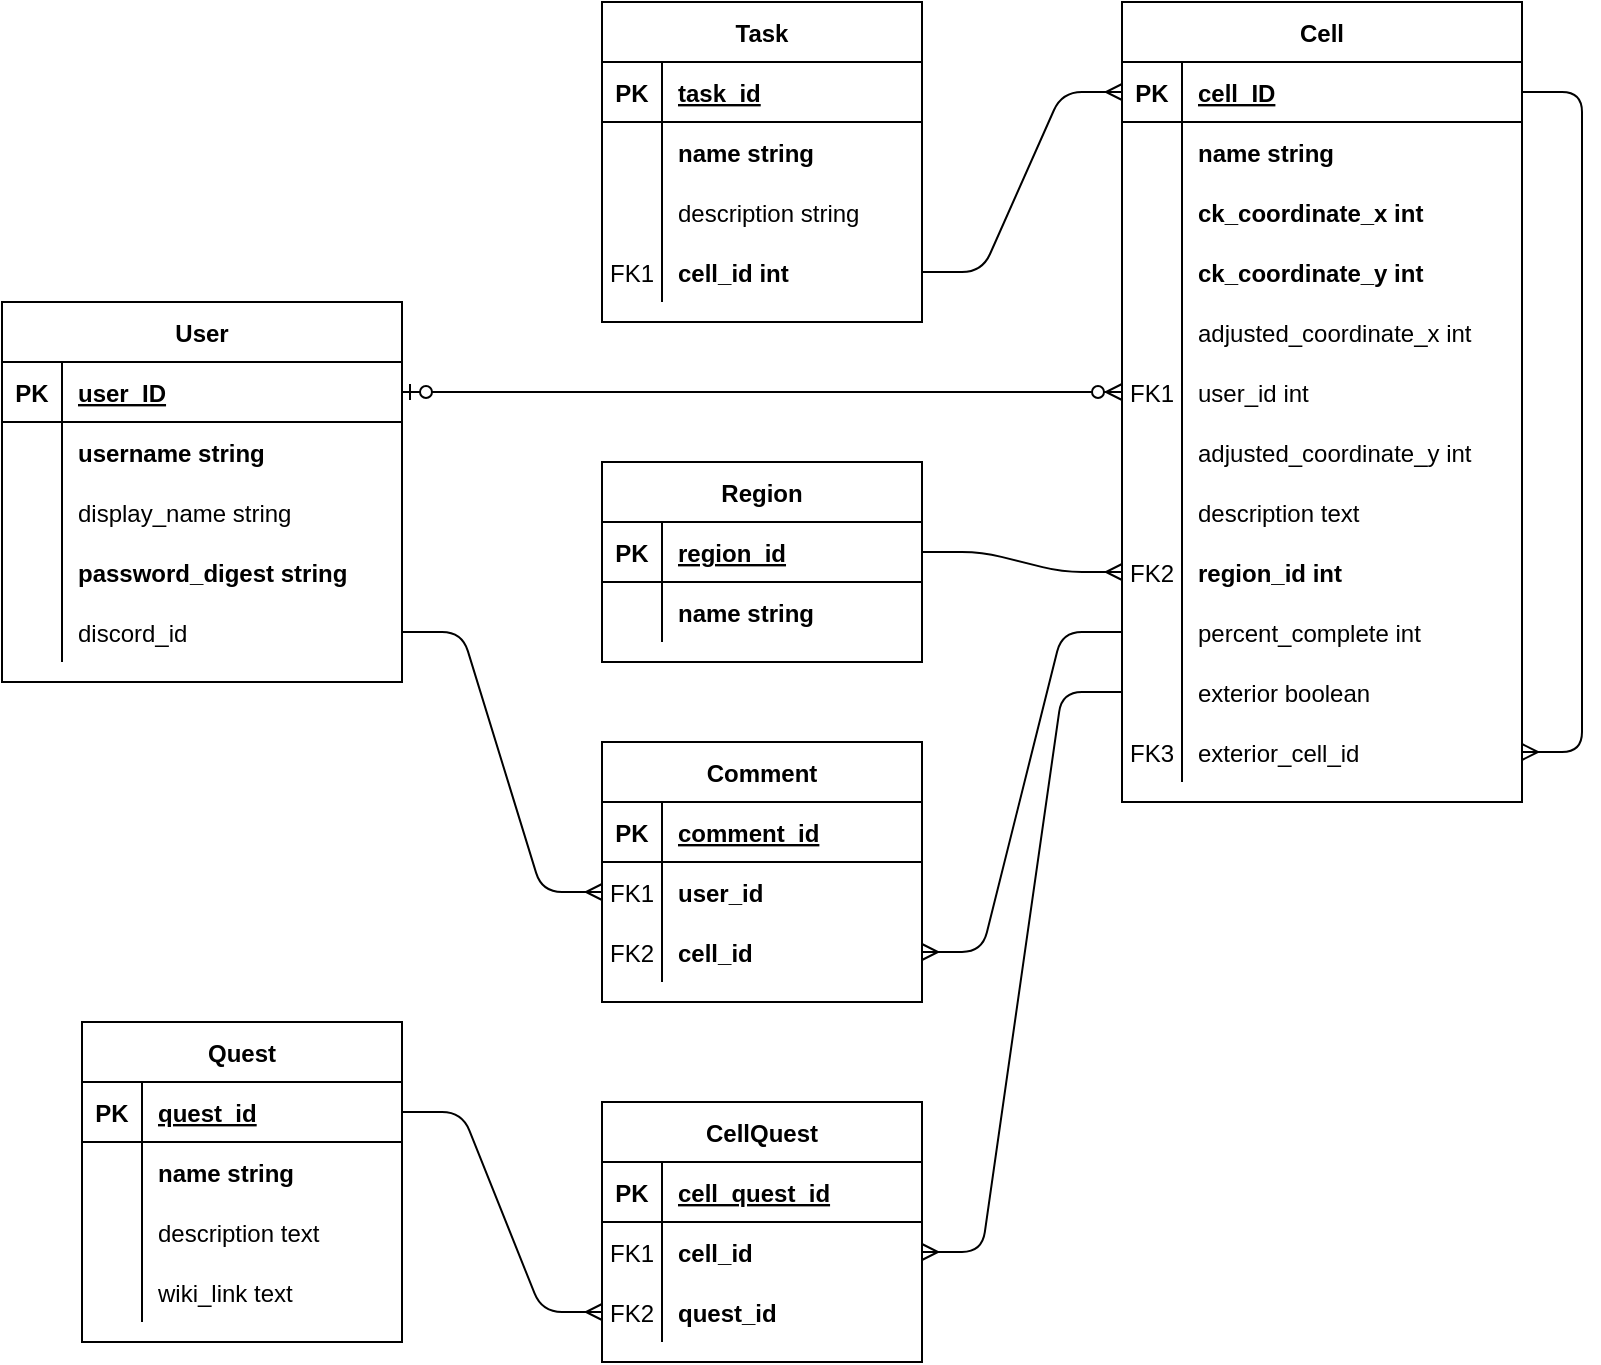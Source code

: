 <mxfile version="14.8.4" type="github">
  <diagram id="R2lEEEUBdFMjLlhIrx00" name="Page-1">
    <mxGraphModel dx="1220" dy="1154" grid="1" gridSize="10" guides="1" tooltips="1" connect="1" arrows="1" fold="1" page="1" pageScale="1" pageWidth="850" pageHeight="1100" math="0" shadow="0" extFonts="Permanent Marker^https://fonts.googleapis.com/css?family=Permanent+Marker">
      <root>
        <mxCell id="0" />
        <mxCell id="1" parent="0" />
        <mxCell id="C-vyLk0tnHw3VtMMgP7b-2" value="Cell" style="shape=table;startSize=30;container=1;collapsible=1;childLayout=tableLayout;fixedRows=1;rowLines=0;fontStyle=1;align=center;resizeLast=1;" parent="1" vertex="1">
          <mxGeometry x="600" y="40" width="200" height="400" as="geometry" />
        </mxCell>
        <mxCell id="C-vyLk0tnHw3VtMMgP7b-3" value="" style="shape=partialRectangle;collapsible=0;dropTarget=0;pointerEvents=0;fillColor=none;points=[[0,0.5],[1,0.5]];portConstraint=eastwest;top=0;left=0;right=0;bottom=1;" parent="C-vyLk0tnHw3VtMMgP7b-2" vertex="1">
          <mxGeometry y="30" width="200" height="30" as="geometry" />
        </mxCell>
        <mxCell id="C-vyLk0tnHw3VtMMgP7b-4" value="PK" style="shape=partialRectangle;overflow=hidden;connectable=0;fillColor=none;top=0;left=0;bottom=0;right=0;fontStyle=1;" parent="C-vyLk0tnHw3VtMMgP7b-3" vertex="1">
          <mxGeometry width="30" height="30" as="geometry" />
        </mxCell>
        <mxCell id="C-vyLk0tnHw3VtMMgP7b-5" value="cell_ID" style="shape=partialRectangle;overflow=hidden;connectable=0;fillColor=none;top=0;left=0;bottom=0;right=0;align=left;spacingLeft=6;fontStyle=5;" parent="C-vyLk0tnHw3VtMMgP7b-3" vertex="1">
          <mxGeometry x="30" width="170" height="30" as="geometry" />
        </mxCell>
        <mxCell id="C-vyLk0tnHw3VtMMgP7b-6" value="" style="shape=partialRectangle;collapsible=0;dropTarget=0;pointerEvents=0;fillColor=none;points=[[0,0.5],[1,0.5]];portConstraint=eastwest;top=0;left=0;right=0;bottom=0;" parent="C-vyLk0tnHw3VtMMgP7b-2" vertex="1">
          <mxGeometry y="60" width="200" height="30" as="geometry" />
        </mxCell>
        <mxCell id="C-vyLk0tnHw3VtMMgP7b-7" value="" style="shape=partialRectangle;overflow=hidden;connectable=0;fillColor=none;top=0;left=0;bottom=0;right=0;" parent="C-vyLk0tnHw3VtMMgP7b-6" vertex="1">
          <mxGeometry width="30" height="30" as="geometry" />
        </mxCell>
        <mxCell id="C-vyLk0tnHw3VtMMgP7b-8" value="name string" style="shape=partialRectangle;overflow=hidden;connectable=0;fillColor=none;top=0;left=0;bottom=0;right=0;align=left;spacingLeft=6;fontStyle=1" parent="C-vyLk0tnHw3VtMMgP7b-6" vertex="1">
          <mxGeometry x="30" width="170" height="30" as="geometry" />
        </mxCell>
        <mxCell id="C-vyLk0tnHw3VtMMgP7b-9" value="" style="shape=partialRectangle;collapsible=0;dropTarget=0;pointerEvents=0;fillColor=none;points=[[0,0.5],[1,0.5]];portConstraint=eastwest;top=0;left=0;right=0;bottom=0;" parent="C-vyLk0tnHw3VtMMgP7b-2" vertex="1">
          <mxGeometry y="90" width="200" height="30" as="geometry" />
        </mxCell>
        <mxCell id="C-vyLk0tnHw3VtMMgP7b-10" value="" style="shape=partialRectangle;overflow=hidden;connectable=0;fillColor=none;top=0;left=0;bottom=0;right=0;" parent="C-vyLk0tnHw3VtMMgP7b-9" vertex="1">
          <mxGeometry width="30" height="30" as="geometry" />
        </mxCell>
        <mxCell id="C-vyLk0tnHw3VtMMgP7b-11" value="ck_coordinate_x int" style="shape=partialRectangle;overflow=hidden;connectable=0;fillColor=none;top=0;left=0;bottom=0;right=0;align=left;spacingLeft=6;fontStyle=1" parent="C-vyLk0tnHw3VtMMgP7b-9" vertex="1">
          <mxGeometry x="30" width="170" height="30" as="geometry" />
        </mxCell>
        <mxCell id="QoNvVuhUvZlPuKZZEw_z-40" value="" style="shape=partialRectangle;collapsible=0;dropTarget=0;pointerEvents=0;fillColor=none;points=[[0,0.5],[1,0.5]];portConstraint=eastwest;top=0;left=0;right=0;bottom=0;" vertex="1" parent="C-vyLk0tnHw3VtMMgP7b-2">
          <mxGeometry y="120" width="200" height="30" as="geometry" />
        </mxCell>
        <mxCell id="QoNvVuhUvZlPuKZZEw_z-41" value="" style="shape=partialRectangle;overflow=hidden;connectable=0;fillColor=none;top=0;left=0;bottom=0;right=0;" vertex="1" parent="QoNvVuhUvZlPuKZZEw_z-40">
          <mxGeometry width="30" height="30" as="geometry" />
        </mxCell>
        <mxCell id="QoNvVuhUvZlPuKZZEw_z-42" value="ck_coordinate_y int" style="shape=partialRectangle;overflow=hidden;connectable=0;fillColor=none;top=0;left=0;bottom=0;right=0;align=left;spacingLeft=6;fontStyle=1" vertex="1" parent="QoNvVuhUvZlPuKZZEw_z-40">
          <mxGeometry x="30" width="170" height="30" as="geometry" />
        </mxCell>
        <mxCell id="QoNvVuhUvZlPuKZZEw_z-43" value="" style="shape=partialRectangle;collapsible=0;dropTarget=0;pointerEvents=0;fillColor=none;points=[[0,0.5],[1,0.5]];portConstraint=eastwest;top=0;left=0;right=0;bottom=0;" vertex="1" parent="C-vyLk0tnHw3VtMMgP7b-2">
          <mxGeometry y="150" width="200" height="30" as="geometry" />
        </mxCell>
        <mxCell id="QoNvVuhUvZlPuKZZEw_z-44" value="" style="shape=partialRectangle;overflow=hidden;connectable=0;fillColor=none;top=0;left=0;bottom=0;right=0;" vertex="1" parent="QoNvVuhUvZlPuKZZEw_z-43">
          <mxGeometry width="30" height="30" as="geometry" />
        </mxCell>
        <mxCell id="QoNvVuhUvZlPuKZZEw_z-45" value="adjusted_coordinate_x int" style="shape=partialRectangle;overflow=hidden;connectable=0;fillColor=none;top=0;left=0;bottom=0;right=0;align=left;spacingLeft=6;" vertex="1" parent="QoNvVuhUvZlPuKZZEw_z-43">
          <mxGeometry x="30" width="170" height="30" as="geometry" />
        </mxCell>
        <mxCell id="QoNvVuhUvZlPuKZZEw_z-52" value="" style="shape=partialRectangle;collapsible=0;dropTarget=0;pointerEvents=0;fillColor=none;points=[[0,0.5],[1,0.5]];portConstraint=eastwest;top=0;left=0;right=0;bottom=0;" vertex="1" parent="C-vyLk0tnHw3VtMMgP7b-2">
          <mxGeometry y="180" width="200" height="30" as="geometry" />
        </mxCell>
        <mxCell id="QoNvVuhUvZlPuKZZEw_z-53" value="FK1" style="shape=partialRectangle;overflow=hidden;connectable=0;fillColor=none;top=0;left=0;bottom=0;right=0;" vertex="1" parent="QoNvVuhUvZlPuKZZEw_z-52">
          <mxGeometry width="30" height="30" as="geometry" />
        </mxCell>
        <mxCell id="QoNvVuhUvZlPuKZZEw_z-54" value="user_id int" style="shape=partialRectangle;overflow=hidden;connectable=0;fillColor=none;top=0;left=0;bottom=0;right=0;align=left;spacingLeft=6;" vertex="1" parent="QoNvVuhUvZlPuKZZEw_z-52">
          <mxGeometry x="30" width="170" height="30" as="geometry" />
        </mxCell>
        <mxCell id="QoNvVuhUvZlPuKZZEw_z-46" value="" style="shape=partialRectangle;collapsible=0;dropTarget=0;pointerEvents=0;fillColor=none;points=[[0,0.5],[1,0.5]];portConstraint=eastwest;top=0;left=0;right=0;bottom=0;" vertex="1" parent="C-vyLk0tnHw3VtMMgP7b-2">
          <mxGeometry y="210" width="200" height="30" as="geometry" />
        </mxCell>
        <mxCell id="QoNvVuhUvZlPuKZZEw_z-47" value="" style="shape=partialRectangle;overflow=hidden;connectable=0;fillColor=none;top=0;left=0;bottom=0;right=0;" vertex="1" parent="QoNvVuhUvZlPuKZZEw_z-46">
          <mxGeometry width="30" height="30" as="geometry" />
        </mxCell>
        <mxCell id="QoNvVuhUvZlPuKZZEw_z-48" value="adjusted_coordinate_y int" style="shape=partialRectangle;overflow=hidden;connectable=0;fillColor=none;top=0;left=0;bottom=0;right=0;align=left;spacingLeft=6;" vertex="1" parent="QoNvVuhUvZlPuKZZEw_z-46">
          <mxGeometry x="30" width="170" height="30" as="geometry" />
        </mxCell>
        <mxCell id="QoNvVuhUvZlPuKZZEw_z-49" value="" style="shape=partialRectangle;collapsible=0;dropTarget=0;pointerEvents=0;fillColor=none;points=[[0,0.5],[1,0.5]];portConstraint=eastwest;top=0;left=0;right=0;bottom=0;" vertex="1" parent="C-vyLk0tnHw3VtMMgP7b-2">
          <mxGeometry y="240" width="200" height="30" as="geometry" />
        </mxCell>
        <mxCell id="QoNvVuhUvZlPuKZZEw_z-50" value="" style="shape=partialRectangle;overflow=hidden;connectable=0;fillColor=none;top=0;left=0;bottom=0;right=0;" vertex="1" parent="QoNvVuhUvZlPuKZZEw_z-49">
          <mxGeometry width="30" height="30" as="geometry" />
        </mxCell>
        <mxCell id="QoNvVuhUvZlPuKZZEw_z-51" value="description text" style="shape=partialRectangle;overflow=hidden;connectable=0;fillColor=none;top=0;left=0;bottom=0;right=0;align=left;spacingLeft=6;" vertex="1" parent="QoNvVuhUvZlPuKZZEw_z-49">
          <mxGeometry x="30" width="170" height="30" as="geometry" />
        </mxCell>
        <mxCell id="QoNvVuhUvZlPuKZZEw_z-55" value="" style="shape=partialRectangle;collapsible=0;dropTarget=0;pointerEvents=0;fillColor=none;points=[[0,0.5],[1,0.5]];portConstraint=eastwest;top=0;left=0;right=0;bottom=0;" vertex="1" parent="C-vyLk0tnHw3VtMMgP7b-2">
          <mxGeometry y="270" width="200" height="30" as="geometry" />
        </mxCell>
        <mxCell id="QoNvVuhUvZlPuKZZEw_z-56" value="FK2" style="shape=partialRectangle;overflow=hidden;connectable=0;fillColor=none;top=0;left=0;bottom=0;right=0;" vertex="1" parent="QoNvVuhUvZlPuKZZEw_z-55">
          <mxGeometry width="30" height="30" as="geometry" />
        </mxCell>
        <mxCell id="QoNvVuhUvZlPuKZZEw_z-57" value="region_id int" style="shape=partialRectangle;overflow=hidden;connectable=0;fillColor=none;top=0;left=0;bottom=0;right=0;align=left;spacingLeft=6;fontStyle=1" vertex="1" parent="QoNvVuhUvZlPuKZZEw_z-55">
          <mxGeometry x="30" width="170" height="30" as="geometry" />
        </mxCell>
        <mxCell id="QoNvVuhUvZlPuKZZEw_z-58" value="" style="shape=partialRectangle;collapsible=0;dropTarget=0;pointerEvents=0;fillColor=none;points=[[0,0.5],[1,0.5]];portConstraint=eastwest;top=0;left=0;right=0;bottom=0;" vertex="1" parent="C-vyLk0tnHw3VtMMgP7b-2">
          <mxGeometry y="300" width="200" height="30" as="geometry" />
        </mxCell>
        <mxCell id="QoNvVuhUvZlPuKZZEw_z-59" value="" style="shape=partialRectangle;overflow=hidden;connectable=0;fillColor=none;top=0;left=0;bottom=0;right=0;" vertex="1" parent="QoNvVuhUvZlPuKZZEw_z-58">
          <mxGeometry width="30" height="30" as="geometry" />
        </mxCell>
        <mxCell id="QoNvVuhUvZlPuKZZEw_z-60" value="percent_complete int" style="shape=partialRectangle;overflow=hidden;connectable=0;fillColor=none;top=0;left=0;bottom=0;right=0;align=left;spacingLeft=6;" vertex="1" parent="QoNvVuhUvZlPuKZZEw_z-58">
          <mxGeometry x="30" width="170" height="30" as="geometry" />
        </mxCell>
        <mxCell id="QoNvVuhUvZlPuKZZEw_z-61" value="" style="shape=partialRectangle;collapsible=0;dropTarget=0;pointerEvents=0;fillColor=none;points=[[0,0.5],[1,0.5]];portConstraint=eastwest;top=0;left=0;right=0;bottom=0;" vertex="1" parent="C-vyLk0tnHw3VtMMgP7b-2">
          <mxGeometry y="330" width="200" height="30" as="geometry" />
        </mxCell>
        <mxCell id="QoNvVuhUvZlPuKZZEw_z-62" value="" style="shape=partialRectangle;overflow=hidden;connectable=0;fillColor=none;top=0;left=0;bottom=0;right=0;" vertex="1" parent="QoNvVuhUvZlPuKZZEw_z-61">
          <mxGeometry width="30" height="30" as="geometry" />
        </mxCell>
        <mxCell id="QoNvVuhUvZlPuKZZEw_z-63" value="exterior boolean" style="shape=partialRectangle;overflow=hidden;connectable=0;fillColor=none;top=0;left=0;bottom=0;right=0;align=left;spacingLeft=6;fontStyle=0" vertex="1" parent="QoNvVuhUvZlPuKZZEw_z-61">
          <mxGeometry x="30" width="170" height="30" as="geometry" />
        </mxCell>
        <mxCell id="QoNvVuhUvZlPuKZZEw_z-64" value="" style="shape=partialRectangle;collapsible=0;dropTarget=0;pointerEvents=0;fillColor=none;points=[[0,0.5],[1,0.5]];portConstraint=eastwest;top=0;left=0;right=0;bottom=0;" vertex="1" parent="C-vyLk0tnHw3VtMMgP7b-2">
          <mxGeometry y="360" width="200" height="30" as="geometry" />
        </mxCell>
        <mxCell id="QoNvVuhUvZlPuKZZEw_z-65" value="FK3" style="shape=partialRectangle;overflow=hidden;connectable=0;fillColor=none;top=0;left=0;bottom=0;right=0;" vertex="1" parent="QoNvVuhUvZlPuKZZEw_z-64">
          <mxGeometry width="30" height="30" as="geometry" />
        </mxCell>
        <mxCell id="QoNvVuhUvZlPuKZZEw_z-66" value="exterior_cell_id" style="shape=partialRectangle;overflow=hidden;connectable=0;fillColor=none;top=0;left=0;bottom=0;right=0;align=left;spacingLeft=6;" vertex="1" parent="QoNvVuhUvZlPuKZZEw_z-64">
          <mxGeometry x="30" width="170" height="30" as="geometry" />
        </mxCell>
        <mxCell id="QoNvVuhUvZlPuKZZEw_z-105" value="" style="edgeStyle=entityRelationEdgeStyle;fontSize=12;html=1;endArrow=ERmany;" edge="1" parent="C-vyLk0tnHw3VtMMgP7b-2" source="C-vyLk0tnHw3VtMMgP7b-3" target="QoNvVuhUvZlPuKZZEw_z-64">
          <mxGeometry width="100" height="100" relative="1" as="geometry">
            <mxPoint x="110" y="570" as="sourcePoint" />
            <mxPoint x="260" y="490" as="targetPoint" />
          </mxGeometry>
        </mxCell>
        <mxCell id="C-vyLk0tnHw3VtMMgP7b-13" value="Quest" style="shape=table;startSize=30;container=1;collapsible=1;childLayout=tableLayout;fixedRows=1;rowLines=0;fontStyle=1;align=center;resizeLast=1;" parent="1" vertex="1">
          <mxGeometry x="80" y="550" width="160" height="160" as="geometry" />
        </mxCell>
        <mxCell id="C-vyLk0tnHw3VtMMgP7b-14" value="" style="shape=partialRectangle;collapsible=0;dropTarget=0;pointerEvents=0;fillColor=none;points=[[0,0.5],[1,0.5]];portConstraint=eastwest;top=0;left=0;right=0;bottom=1;" parent="C-vyLk0tnHw3VtMMgP7b-13" vertex="1">
          <mxGeometry y="30" width="160" height="30" as="geometry" />
        </mxCell>
        <mxCell id="C-vyLk0tnHw3VtMMgP7b-15" value="PK" style="shape=partialRectangle;overflow=hidden;connectable=0;fillColor=none;top=0;left=0;bottom=0;right=0;fontStyle=1;" parent="C-vyLk0tnHw3VtMMgP7b-14" vertex="1">
          <mxGeometry width="30" height="30" as="geometry" />
        </mxCell>
        <mxCell id="C-vyLk0tnHw3VtMMgP7b-16" value="quest_id" style="shape=partialRectangle;overflow=hidden;connectable=0;fillColor=none;top=0;left=0;bottom=0;right=0;align=left;spacingLeft=6;fontStyle=5;" parent="C-vyLk0tnHw3VtMMgP7b-14" vertex="1">
          <mxGeometry x="30" width="130" height="30" as="geometry" />
        </mxCell>
        <mxCell id="C-vyLk0tnHw3VtMMgP7b-17" value="" style="shape=partialRectangle;collapsible=0;dropTarget=0;pointerEvents=0;fillColor=none;points=[[0,0.5],[1,0.5]];portConstraint=eastwest;top=0;left=0;right=0;bottom=0;" parent="C-vyLk0tnHw3VtMMgP7b-13" vertex="1">
          <mxGeometry y="60" width="160" height="30" as="geometry" />
        </mxCell>
        <mxCell id="C-vyLk0tnHw3VtMMgP7b-18" value="" style="shape=partialRectangle;overflow=hidden;connectable=0;fillColor=none;top=0;left=0;bottom=0;right=0;" parent="C-vyLk0tnHw3VtMMgP7b-17" vertex="1">
          <mxGeometry width="30" height="30" as="geometry" />
        </mxCell>
        <mxCell id="C-vyLk0tnHw3VtMMgP7b-19" value="name string" style="shape=partialRectangle;overflow=hidden;connectable=0;fillColor=none;top=0;left=0;bottom=0;right=0;align=left;spacingLeft=6;fontStyle=1" parent="C-vyLk0tnHw3VtMMgP7b-17" vertex="1">
          <mxGeometry x="30" width="130" height="30" as="geometry" />
        </mxCell>
        <mxCell id="C-vyLk0tnHw3VtMMgP7b-20" value="" style="shape=partialRectangle;collapsible=0;dropTarget=0;pointerEvents=0;fillColor=none;points=[[0,0.5],[1,0.5]];portConstraint=eastwest;top=0;left=0;right=0;bottom=0;" parent="C-vyLk0tnHw3VtMMgP7b-13" vertex="1">
          <mxGeometry y="90" width="160" height="30" as="geometry" />
        </mxCell>
        <mxCell id="C-vyLk0tnHw3VtMMgP7b-21" value="" style="shape=partialRectangle;overflow=hidden;connectable=0;fillColor=none;top=0;left=0;bottom=0;right=0;" parent="C-vyLk0tnHw3VtMMgP7b-20" vertex="1">
          <mxGeometry width="30" height="30" as="geometry" />
        </mxCell>
        <mxCell id="C-vyLk0tnHw3VtMMgP7b-22" value="description text" style="shape=partialRectangle;overflow=hidden;connectable=0;fillColor=none;top=0;left=0;bottom=0;right=0;align=left;spacingLeft=6;" parent="C-vyLk0tnHw3VtMMgP7b-20" vertex="1">
          <mxGeometry x="30" width="130" height="30" as="geometry" />
        </mxCell>
        <mxCell id="QoNvVuhUvZlPuKZZEw_z-67" value="" style="shape=partialRectangle;collapsible=0;dropTarget=0;pointerEvents=0;fillColor=none;points=[[0,0.5],[1,0.5]];portConstraint=eastwest;top=0;left=0;right=0;bottom=0;" vertex="1" parent="C-vyLk0tnHw3VtMMgP7b-13">
          <mxGeometry y="120" width="160" height="30" as="geometry" />
        </mxCell>
        <mxCell id="QoNvVuhUvZlPuKZZEw_z-68" value="" style="shape=partialRectangle;overflow=hidden;connectable=0;fillColor=none;top=0;left=0;bottom=0;right=0;" vertex="1" parent="QoNvVuhUvZlPuKZZEw_z-67">
          <mxGeometry width="30" height="30" as="geometry" />
        </mxCell>
        <mxCell id="QoNvVuhUvZlPuKZZEw_z-69" value="wiki_link text" style="shape=partialRectangle;overflow=hidden;connectable=0;fillColor=none;top=0;left=0;bottom=0;right=0;align=left;spacingLeft=6;" vertex="1" parent="QoNvVuhUvZlPuKZZEw_z-67">
          <mxGeometry x="30" width="130" height="30" as="geometry" />
        </mxCell>
        <mxCell id="C-vyLk0tnHw3VtMMgP7b-23" value="User" style="shape=table;startSize=30;container=1;collapsible=1;childLayout=tableLayout;fixedRows=1;rowLines=0;fontStyle=1;align=center;resizeLast=1;" parent="1" vertex="1">
          <mxGeometry x="40" y="190" width="200" height="190" as="geometry" />
        </mxCell>
        <mxCell id="C-vyLk0tnHw3VtMMgP7b-24" value="" style="shape=partialRectangle;collapsible=0;dropTarget=0;pointerEvents=0;fillColor=none;points=[[0,0.5],[1,0.5]];portConstraint=eastwest;top=0;left=0;right=0;bottom=1;" parent="C-vyLk0tnHw3VtMMgP7b-23" vertex="1">
          <mxGeometry y="30" width="200" height="30" as="geometry" />
        </mxCell>
        <mxCell id="C-vyLk0tnHw3VtMMgP7b-25" value="PK" style="shape=partialRectangle;overflow=hidden;connectable=0;fillColor=none;top=0;left=0;bottom=0;right=0;fontStyle=1;" parent="C-vyLk0tnHw3VtMMgP7b-24" vertex="1">
          <mxGeometry width="30" height="30" as="geometry" />
        </mxCell>
        <mxCell id="C-vyLk0tnHw3VtMMgP7b-26" value="user_ID" style="shape=partialRectangle;overflow=hidden;connectable=0;fillColor=none;top=0;left=0;bottom=0;right=0;align=left;spacingLeft=6;fontStyle=5;" parent="C-vyLk0tnHw3VtMMgP7b-24" vertex="1">
          <mxGeometry x="30" width="170" height="30" as="geometry" />
        </mxCell>
        <mxCell id="C-vyLk0tnHw3VtMMgP7b-27" value="" style="shape=partialRectangle;collapsible=0;dropTarget=0;pointerEvents=0;fillColor=none;points=[[0,0.5],[1,0.5]];portConstraint=eastwest;top=0;left=0;right=0;bottom=0;" parent="C-vyLk0tnHw3VtMMgP7b-23" vertex="1">
          <mxGeometry y="60" width="200" height="30" as="geometry" />
        </mxCell>
        <mxCell id="C-vyLk0tnHw3VtMMgP7b-28" value="" style="shape=partialRectangle;overflow=hidden;connectable=0;fillColor=none;top=0;left=0;bottom=0;right=0;" parent="C-vyLk0tnHw3VtMMgP7b-27" vertex="1">
          <mxGeometry width="30" height="30" as="geometry" />
        </mxCell>
        <mxCell id="C-vyLk0tnHw3VtMMgP7b-29" value="username string" style="shape=partialRectangle;overflow=hidden;connectable=0;fillColor=none;top=0;left=0;bottom=0;right=0;align=left;spacingLeft=6;fontStyle=1" parent="C-vyLk0tnHw3VtMMgP7b-27" vertex="1">
          <mxGeometry x="30" width="170" height="30" as="geometry" />
        </mxCell>
        <mxCell id="QoNvVuhUvZlPuKZZEw_z-21" value="" style="shape=partialRectangle;collapsible=0;dropTarget=0;pointerEvents=0;fillColor=none;points=[[0,0.5],[1,0.5]];portConstraint=eastwest;top=0;left=0;right=0;bottom=0;" vertex="1" parent="C-vyLk0tnHw3VtMMgP7b-23">
          <mxGeometry y="90" width="200" height="30" as="geometry" />
        </mxCell>
        <mxCell id="QoNvVuhUvZlPuKZZEw_z-22" value="" style="shape=partialRectangle;overflow=hidden;connectable=0;fillColor=none;top=0;left=0;bottom=0;right=0;" vertex="1" parent="QoNvVuhUvZlPuKZZEw_z-21">
          <mxGeometry width="30" height="30" as="geometry" />
        </mxCell>
        <mxCell id="QoNvVuhUvZlPuKZZEw_z-23" value="display_name string" style="shape=partialRectangle;overflow=hidden;connectable=0;fillColor=none;top=0;left=0;bottom=0;right=0;align=left;spacingLeft=6;" vertex="1" parent="QoNvVuhUvZlPuKZZEw_z-21">
          <mxGeometry x="30" width="170" height="30" as="geometry" />
        </mxCell>
        <mxCell id="QoNvVuhUvZlPuKZZEw_z-24" value="" style="shape=partialRectangle;collapsible=0;dropTarget=0;pointerEvents=0;fillColor=none;points=[[0,0.5],[1,0.5]];portConstraint=eastwest;top=0;left=0;right=0;bottom=0;" vertex="1" parent="C-vyLk0tnHw3VtMMgP7b-23">
          <mxGeometry y="120" width="200" height="30" as="geometry" />
        </mxCell>
        <mxCell id="QoNvVuhUvZlPuKZZEw_z-25" value="" style="shape=partialRectangle;overflow=hidden;connectable=0;fillColor=none;top=0;left=0;bottom=0;right=0;" vertex="1" parent="QoNvVuhUvZlPuKZZEw_z-24">
          <mxGeometry width="30" height="30" as="geometry" />
        </mxCell>
        <mxCell id="QoNvVuhUvZlPuKZZEw_z-26" value="password_digest string" style="shape=partialRectangle;overflow=hidden;connectable=0;fillColor=none;top=0;left=0;bottom=0;right=0;align=left;spacingLeft=6;fontStyle=1" vertex="1" parent="QoNvVuhUvZlPuKZZEw_z-24">
          <mxGeometry x="30" width="170" height="30" as="geometry" />
        </mxCell>
        <mxCell id="QoNvVuhUvZlPuKZZEw_z-27" value="" style="shape=partialRectangle;collapsible=0;dropTarget=0;pointerEvents=0;fillColor=none;points=[[0,0.5],[1,0.5]];portConstraint=eastwest;top=0;left=0;right=0;bottom=0;" vertex="1" parent="C-vyLk0tnHw3VtMMgP7b-23">
          <mxGeometry y="150" width="200" height="30" as="geometry" />
        </mxCell>
        <mxCell id="QoNvVuhUvZlPuKZZEw_z-28" value="" style="shape=partialRectangle;overflow=hidden;connectable=0;fillColor=none;top=0;left=0;bottom=0;right=0;" vertex="1" parent="QoNvVuhUvZlPuKZZEw_z-27">
          <mxGeometry width="30" height="30" as="geometry" />
        </mxCell>
        <mxCell id="QoNvVuhUvZlPuKZZEw_z-29" value="discord_id" style="shape=partialRectangle;overflow=hidden;connectable=0;fillColor=none;top=0;left=0;bottom=0;right=0;align=left;spacingLeft=6;" vertex="1" parent="QoNvVuhUvZlPuKZZEw_z-27">
          <mxGeometry x="30" width="170" height="30" as="geometry" />
        </mxCell>
        <mxCell id="QoNvVuhUvZlPuKZZEw_z-1" value="Task" style="shape=table;startSize=30;container=1;collapsible=1;childLayout=tableLayout;fixedRows=1;rowLines=0;fontStyle=1;align=center;resizeLast=1;" vertex="1" parent="1">
          <mxGeometry x="340" y="40" width="160" height="160" as="geometry" />
        </mxCell>
        <mxCell id="QoNvVuhUvZlPuKZZEw_z-2" value="" style="shape=partialRectangle;collapsible=0;dropTarget=0;pointerEvents=0;fillColor=none;points=[[0,0.5],[1,0.5]];portConstraint=eastwest;top=0;left=0;right=0;bottom=1;" vertex="1" parent="QoNvVuhUvZlPuKZZEw_z-1">
          <mxGeometry y="30" width="160" height="30" as="geometry" />
        </mxCell>
        <mxCell id="QoNvVuhUvZlPuKZZEw_z-3" value="PK" style="shape=partialRectangle;overflow=hidden;connectable=0;fillColor=none;top=0;left=0;bottom=0;right=0;fontStyle=1;" vertex="1" parent="QoNvVuhUvZlPuKZZEw_z-2">
          <mxGeometry width="30" height="30" as="geometry" />
        </mxCell>
        <mxCell id="QoNvVuhUvZlPuKZZEw_z-4" value="task_id" style="shape=partialRectangle;overflow=hidden;connectable=0;fillColor=none;top=0;left=0;bottom=0;right=0;align=left;spacingLeft=6;fontStyle=5;" vertex="1" parent="QoNvVuhUvZlPuKZZEw_z-2">
          <mxGeometry x="30" width="130" height="30" as="geometry" />
        </mxCell>
        <mxCell id="QoNvVuhUvZlPuKZZEw_z-5" value="" style="shape=partialRectangle;collapsible=0;dropTarget=0;pointerEvents=0;fillColor=none;points=[[0,0.5],[1,0.5]];portConstraint=eastwest;top=0;left=0;right=0;bottom=0;" vertex="1" parent="QoNvVuhUvZlPuKZZEw_z-1">
          <mxGeometry y="60" width="160" height="30" as="geometry" />
        </mxCell>
        <mxCell id="QoNvVuhUvZlPuKZZEw_z-6" value="" style="shape=partialRectangle;overflow=hidden;connectable=0;fillColor=none;top=0;left=0;bottom=0;right=0;" vertex="1" parent="QoNvVuhUvZlPuKZZEw_z-5">
          <mxGeometry width="30" height="30" as="geometry" />
        </mxCell>
        <mxCell id="QoNvVuhUvZlPuKZZEw_z-7" value="name string" style="shape=partialRectangle;overflow=hidden;connectable=0;fillColor=none;top=0;left=0;bottom=0;right=0;align=left;spacingLeft=6;fontStyle=1" vertex="1" parent="QoNvVuhUvZlPuKZZEw_z-5">
          <mxGeometry x="30" width="130" height="30" as="geometry" />
        </mxCell>
        <mxCell id="QoNvVuhUvZlPuKZZEw_z-8" value="" style="shape=partialRectangle;collapsible=0;dropTarget=0;pointerEvents=0;fillColor=none;points=[[0,0.5],[1,0.5]];portConstraint=eastwest;top=0;left=0;right=0;bottom=0;" vertex="1" parent="QoNvVuhUvZlPuKZZEw_z-1">
          <mxGeometry y="90" width="160" height="30" as="geometry" />
        </mxCell>
        <mxCell id="QoNvVuhUvZlPuKZZEw_z-9" value="" style="shape=partialRectangle;overflow=hidden;connectable=0;fillColor=none;top=0;left=0;bottom=0;right=0;" vertex="1" parent="QoNvVuhUvZlPuKZZEw_z-8">
          <mxGeometry width="30" height="30" as="geometry" />
        </mxCell>
        <mxCell id="QoNvVuhUvZlPuKZZEw_z-10" value="description string" style="shape=partialRectangle;overflow=hidden;connectable=0;fillColor=none;top=0;left=0;bottom=0;right=0;align=left;spacingLeft=6;" vertex="1" parent="QoNvVuhUvZlPuKZZEw_z-8">
          <mxGeometry x="30" width="130" height="30" as="geometry" />
        </mxCell>
        <mxCell id="QoNvVuhUvZlPuKZZEw_z-70" value="" style="shape=partialRectangle;collapsible=0;dropTarget=0;pointerEvents=0;fillColor=none;points=[[0,0.5],[1,0.5]];portConstraint=eastwest;top=0;left=0;right=0;bottom=0;" vertex="1" parent="QoNvVuhUvZlPuKZZEw_z-1">
          <mxGeometry y="120" width="160" height="30" as="geometry" />
        </mxCell>
        <mxCell id="QoNvVuhUvZlPuKZZEw_z-71" value="FK1" style="shape=partialRectangle;overflow=hidden;connectable=0;fillColor=none;top=0;left=0;bottom=0;right=0;" vertex="1" parent="QoNvVuhUvZlPuKZZEw_z-70">
          <mxGeometry width="30" height="30" as="geometry" />
        </mxCell>
        <mxCell id="QoNvVuhUvZlPuKZZEw_z-72" value="cell_id int" style="shape=partialRectangle;overflow=hidden;connectable=0;fillColor=none;top=0;left=0;bottom=0;right=0;align=left;spacingLeft=6;fontStyle=1" vertex="1" parent="QoNvVuhUvZlPuKZZEw_z-70">
          <mxGeometry x="30" width="130" height="30" as="geometry" />
        </mxCell>
        <mxCell id="QoNvVuhUvZlPuKZZEw_z-11" value="Comment" style="shape=table;startSize=30;container=1;collapsible=1;childLayout=tableLayout;fixedRows=1;rowLines=0;fontStyle=1;align=center;resizeLast=1;" vertex="1" parent="1">
          <mxGeometry x="340" y="410" width="160" height="130" as="geometry" />
        </mxCell>
        <mxCell id="QoNvVuhUvZlPuKZZEw_z-12" value="" style="shape=partialRectangle;collapsible=0;dropTarget=0;pointerEvents=0;fillColor=none;points=[[0,0.5],[1,0.5]];portConstraint=eastwest;top=0;left=0;right=0;bottom=1;" vertex="1" parent="QoNvVuhUvZlPuKZZEw_z-11">
          <mxGeometry y="30" width="160" height="30" as="geometry" />
        </mxCell>
        <mxCell id="QoNvVuhUvZlPuKZZEw_z-13" value="PK" style="shape=partialRectangle;overflow=hidden;connectable=0;fillColor=none;top=0;left=0;bottom=0;right=0;fontStyle=1;" vertex="1" parent="QoNvVuhUvZlPuKZZEw_z-12">
          <mxGeometry width="30" height="30" as="geometry" />
        </mxCell>
        <mxCell id="QoNvVuhUvZlPuKZZEw_z-14" value="comment_id" style="shape=partialRectangle;overflow=hidden;connectable=0;fillColor=none;top=0;left=0;bottom=0;right=0;align=left;spacingLeft=6;fontStyle=5;" vertex="1" parent="QoNvVuhUvZlPuKZZEw_z-12">
          <mxGeometry x="30" width="130" height="30" as="geometry" />
        </mxCell>
        <mxCell id="QoNvVuhUvZlPuKZZEw_z-15" value="" style="shape=partialRectangle;collapsible=0;dropTarget=0;pointerEvents=0;fillColor=none;points=[[0,0.5],[1,0.5]];portConstraint=eastwest;top=0;left=0;right=0;bottom=0;" vertex="1" parent="QoNvVuhUvZlPuKZZEw_z-11">
          <mxGeometry y="60" width="160" height="30" as="geometry" />
        </mxCell>
        <mxCell id="QoNvVuhUvZlPuKZZEw_z-16" value="FK1" style="shape=partialRectangle;overflow=hidden;connectable=0;fillColor=none;top=0;left=0;bottom=0;right=0;" vertex="1" parent="QoNvVuhUvZlPuKZZEw_z-15">
          <mxGeometry width="30" height="30" as="geometry" />
        </mxCell>
        <mxCell id="QoNvVuhUvZlPuKZZEw_z-17" value="user_id" style="shape=partialRectangle;overflow=hidden;connectable=0;fillColor=none;top=0;left=0;bottom=0;right=0;align=left;spacingLeft=6;fontStyle=1" vertex="1" parent="QoNvVuhUvZlPuKZZEw_z-15">
          <mxGeometry x="30" width="130" height="30" as="geometry" />
        </mxCell>
        <mxCell id="QoNvVuhUvZlPuKZZEw_z-18" value="" style="shape=partialRectangle;collapsible=0;dropTarget=0;pointerEvents=0;fillColor=none;points=[[0,0.5],[1,0.5]];portConstraint=eastwest;top=0;left=0;right=0;bottom=0;" vertex="1" parent="QoNvVuhUvZlPuKZZEw_z-11">
          <mxGeometry y="90" width="160" height="30" as="geometry" />
        </mxCell>
        <mxCell id="QoNvVuhUvZlPuKZZEw_z-19" value="FK2" style="shape=partialRectangle;overflow=hidden;connectable=0;fillColor=none;top=0;left=0;bottom=0;right=0;" vertex="1" parent="QoNvVuhUvZlPuKZZEw_z-18">
          <mxGeometry width="30" height="30" as="geometry" />
        </mxCell>
        <mxCell id="QoNvVuhUvZlPuKZZEw_z-20" value="cell_id" style="shape=partialRectangle;overflow=hidden;connectable=0;fillColor=none;top=0;left=0;bottom=0;right=0;align=left;spacingLeft=6;fontStyle=1" vertex="1" parent="QoNvVuhUvZlPuKZZEw_z-18">
          <mxGeometry x="30" width="130" height="30" as="geometry" />
        </mxCell>
        <mxCell id="QoNvVuhUvZlPuKZZEw_z-30" value="Region" style="shape=table;startSize=30;container=1;collapsible=1;childLayout=tableLayout;fixedRows=1;rowLines=0;fontStyle=1;align=center;resizeLast=1;" vertex="1" parent="1">
          <mxGeometry x="340" y="270" width="160" height="100" as="geometry" />
        </mxCell>
        <mxCell id="QoNvVuhUvZlPuKZZEw_z-31" value="" style="shape=partialRectangle;collapsible=0;dropTarget=0;pointerEvents=0;fillColor=none;points=[[0,0.5],[1,0.5]];portConstraint=eastwest;top=0;left=0;right=0;bottom=1;" vertex="1" parent="QoNvVuhUvZlPuKZZEw_z-30">
          <mxGeometry y="30" width="160" height="30" as="geometry" />
        </mxCell>
        <mxCell id="QoNvVuhUvZlPuKZZEw_z-32" value="PK" style="shape=partialRectangle;overflow=hidden;connectable=0;fillColor=none;top=0;left=0;bottom=0;right=0;fontStyle=1;" vertex="1" parent="QoNvVuhUvZlPuKZZEw_z-31">
          <mxGeometry width="30" height="30" as="geometry" />
        </mxCell>
        <mxCell id="QoNvVuhUvZlPuKZZEw_z-33" value="region_id" style="shape=partialRectangle;overflow=hidden;connectable=0;fillColor=none;top=0;left=0;bottom=0;right=0;align=left;spacingLeft=6;fontStyle=5;" vertex="1" parent="QoNvVuhUvZlPuKZZEw_z-31">
          <mxGeometry x="30" width="130" height="30" as="geometry" />
        </mxCell>
        <mxCell id="QoNvVuhUvZlPuKZZEw_z-34" value="" style="shape=partialRectangle;collapsible=0;dropTarget=0;pointerEvents=0;fillColor=none;points=[[0,0.5],[1,0.5]];portConstraint=eastwest;top=0;left=0;right=0;bottom=0;" vertex="1" parent="QoNvVuhUvZlPuKZZEw_z-30">
          <mxGeometry y="60" width="160" height="30" as="geometry" />
        </mxCell>
        <mxCell id="QoNvVuhUvZlPuKZZEw_z-35" value="" style="shape=partialRectangle;overflow=hidden;connectable=0;fillColor=none;top=0;left=0;bottom=0;right=0;" vertex="1" parent="QoNvVuhUvZlPuKZZEw_z-34">
          <mxGeometry width="30" height="30" as="geometry" />
        </mxCell>
        <mxCell id="QoNvVuhUvZlPuKZZEw_z-36" value="name string" style="shape=partialRectangle;overflow=hidden;connectable=0;fillColor=none;top=0;left=0;bottom=0;right=0;align=left;spacingLeft=6;fontStyle=1" vertex="1" parent="QoNvVuhUvZlPuKZZEw_z-34">
          <mxGeometry x="30" width="130" height="30" as="geometry" />
        </mxCell>
        <mxCell id="QoNvVuhUvZlPuKZZEw_z-76" value="" style="edgeStyle=entityRelationEdgeStyle;fontSize=12;html=1;endArrow=ERzeroToMany;startArrow=ERzeroToOne;endFill=1;startFill=1;" edge="1" parent="1" source="C-vyLk0tnHw3VtMMgP7b-24" target="QoNvVuhUvZlPuKZZEw_z-52">
          <mxGeometry width="100" height="100" relative="1" as="geometry">
            <mxPoint x="405" y="410" as="sourcePoint" />
            <mxPoint x="505" y="310" as="targetPoint" />
          </mxGeometry>
        </mxCell>
        <mxCell id="QoNvVuhUvZlPuKZZEw_z-80" value="CellQuest" style="shape=table;startSize=30;container=1;collapsible=1;childLayout=tableLayout;fixedRows=1;rowLines=0;fontStyle=1;align=center;resizeLast=1;" vertex="1" parent="1">
          <mxGeometry x="340" y="590" width="160" height="130" as="geometry" />
        </mxCell>
        <mxCell id="QoNvVuhUvZlPuKZZEw_z-81" value="" style="shape=partialRectangle;collapsible=0;dropTarget=0;pointerEvents=0;fillColor=none;points=[[0,0.5],[1,0.5]];portConstraint=eastwest;top=0;left=0;right=0;bottom=1;" vertex="1" parent="QoNvVuhUvZlPuKZZEw_z-80">
          <mxGeometry y="30" width="160" height="30" as="geometry" />
        </mxCell>
        <mxCell id="QoNvVuhUvZlPuKZZEw_z-82" value="PK" style="shape=partialRectangle;overflow=hidden;connectable=0;fillColor=none;top=0;left=0;bottom=0;right=0;fontStyle=1;" vertex="1" parent="QoNvVuhUvZlPuKZZEw_z-81">
          <mxGeometry width="30" height="30" as="geometry" />
        </mxCell>
        <mxCell id="QoNvVuhUvZlPuKZZEw_z-83" value="cell_quest_id" style="shape=partialRectangle;overflow=hidden;connectable=0;fillColor=none;top=0;left=0;bottom=0;right=0;align=left;spacingLeft=6;fontStyle=5;" vertex="1" parent="QoNvVuhUvZlPuKZZEw_z-81">
          <mxGeometry x="30" width="130" height="30" as="geometry" />
        </mxCell>
        <mxCell id="QoNvVuhUvZlPuKZZEw_z-84" value="" style="shape=partialRectangle;collapsible=0;dropTarget=0;pointerEvents=0;fillColor=none;points=[[0,0.5],[1,0.5]];portConstraint=eastwest;top=0;left=0;right=0;bottom=0;" vertex="1" parent="QoNvVuhUvZlPuKZZEw_z-80">
          <mxGeometry y="60" width="160" height="30" as="geometry" />
        </mxCell>
        <mxCell id="QoNvVuhUvZlPuKZZEw_z-85" value="FK1" style="shape=partialRectangle;overflow=hidden;connectable=0;fillColor=none;top=0;left=0;bottom=0;right=0;" vertex="1" parent="QoNvVuhUvZlPuKZZEw_z-84">
          <mxGeometry width="30" height="30" as="geometry" />
        </mxCell>
        <mxCell id="QoNvVuhUvZlPuKZZEw_z-86" value="cell_id" style="shape=partialRectangle;overflow=hidden;connectable=0;fillColor=none;top=0;left=0;bottom=0;right=0;align=left;spacingLeft=6;fontStyle=1" vertex="1" parent="QoNvVuhUvZlPuKZZEw_z-84">
          <mxGeometry x="30" width="130" height="30" as="geometry" />
        </mxCell>
        <mxCell id="QoNvVuhUvZlPuKZZEw_z-87" value="" style="shape=partialRectangle;collapsible=0;dropTarget=0;pointerEvents=0;fillColor=none;points=[[0,0.5],[1,0.5]];portConstraint=eastwest;top=0;left=0;right=0;bottom=0;" vertex="1" parent="QoNvVuhUvZlPuKZZEw_z-80">
          <mxGeometry y="90" width="160" height="30" as="geometry" />
        </mxCell>
        <mxCell id="QoNvVuhUvZlPuKZZEw_z-88" value="FK2" style="shape=partialRectangle;overflow=hidden;connectable=0;fillColor=none;top=0;left=0;bottom=0;right=0;" vertex="1" parent="QoNvVuhUvZlPuKZZEw_z-87">
          <mxGeometry width="30" height="30" as="geometry" />
        </mxCell>
        <mxCell id="QoNvVuhUvZlPuKZZEw_z-89" value="quest_id" style="shape=partialRectangle;overflow=hidden;connectable=0;fillColor=none;top=0;left=0;bottom=0;right=0;align=left;spacingLeft=6;fontStyle=1" vertex="1" parent="QoNvVuhUvZlPuKZZEw_z-87">
          <mxGeometry x="30" width="130" height="30" as="geometry" />
        </mxCell>
        <mxCell id="QoNvVuhUvZlPuKZZEw_z-100" value="" style="edgeStyle=entityRelationEdgeStyle;fontSize=12;html=1;endArrow=ERmany;exitX=1;exitY=0.5;exitDx=0;exitDy=0;" edge="1" parent="1" source="C-vyLk0tnHw3VtMMgP7b-14" target="QoNvVuhUvZlPuKZZEw_z-87">
          <mxGeometry width="100" height="100" relative="1" as="geometry">
            <mxPoint x="305" y="630" as="sourcePoint" />
            <mxPoint x="405" y="530" as="targetPoint" />
          </mxGeometry>
        </mxCell>
        <mxCell id="QoNvVuhUvZlPuKZZEw_z-101" value="" style="edgeStyle=entityRelationEdgeStyle;fontSize=12;html=1;endArrow=ERmany;exitX=0;exitY=0.5;exitDx=0;exitDy=0;" edge="1" parent="1" source="QoNvVuhUvZlPuKZZEw_z-61" target="QoNvVuhUvZlPuKZZEw_z-84">
          <mxGeometry width="100" height="100" relative="1" as="geometry">
            <mxPoint x="385" y="570" as="sourcePoint" />
            <mxPoint x="485" y="470" as="targetPoint" />
          </mxGeometry>
        </mxCell>
        <mxCell id="QoNvVuhUvZlPuKZZEw_z-102" value="" style="edgeStyle=entityRelationEdgeStyle;fontSize=12;html=1;endArrow=ERmany;exitX=1;exitY=0.5;exitDx=0;exitDy=0;" edge="1" parent="1" source="QoNvVuhUvZlPuKZZEw_z-27" target="QoNvVuhUvZlPuKZZEw_z-15">
          <mxGeometry width="100" height="100" relative="1" as="geometry">
            <mxPoint x="335" y="610" as="sourcePoint" />
            <mxPoint x="435" y="510" as="targetPoint" />
          </mxGeometry>
        </mxCell>
        <mxCell id="QoNvVuhUvZlPuKZZEw_z-103" value="" style="edgeStyle=entityRelationEdgeStyle;fontSize=12;html=1;endArrow=ERmany;exitX=0;exitY=0.5;exitDx=0;exitDy=0;" edge="1" parent="1" source="QoNvVuhUvZlPuKZZEw_z-58" target="QoNvVuhUvZlPuKZZEw_z-18">
          <mxGeometry width="100" height="100" relative="1" as="geometry">
            <mxPoint x="675" y="660" as="sourcePoint" />
            <mxPoint x="775" y="560" as="targetPoint" />
          </mxGeometry>
        </mxCell>
        <mxCell id="QoNvVuhUvZlPuKZZEw_z-106" value="" style="edgeStyle=entityRelationEdgeStyle;fontSize=12;html=1;endArrow=ERmany;" edge="1" parent="1" source="QoNvVuhUvZlPuKZZEw_z-31" target="QoNvVuhUvZlPuKZZEw_z-55">
          <mxGeometry width="100" height="100" relative="1" as="geometry">
            <mxPoint x="520" y="420" as="sourcePoint" />
            <mxPoint x="620" y="320" as="targetPoint" />
          </mxGeometry>
        </mxCell>
        <mxCell id="QoNvVuhUvZlPuKZZEw_z-107" value="" style="edgeStyle=entityRelationEdgeStyle;fontSize=12;html=1;endArrow=ERmany;" edge="1" parent="1" source="QoNvVuhUvZlPuKZZEw_z-70" target="C-vyLk0tnHw3VtMMgP7b-3">
          <mxGeometry width="100" height="100" relative="1" as="geometry">
            <mxPoint x="530" y="240" as="sourcePoint" />
            <mxPoint x="630" y="140" as="targetPoint" />
          </mxGeometry>
        </mxCell>
      </root>
    </mxGraphModel>
  </diagram>
</mxfile>
